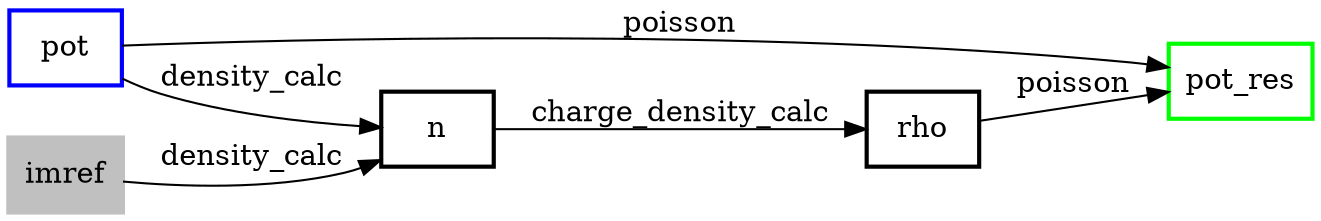 digraph mygraph {
  rankdir = "LR"
  node [shape=box]
  1 [color=blue label="pot
" penwidth=2.0]
  2 [color=green label="pot_res
" penwidth=2.0]
  3 [color=black label="rho
" penwidth=2.0]
  4 [color=black label="n
" penwidth=2.0]
  5 [color=black label="imref
" penwidth=2.0 style=filled color=gray]
  1 -> 2 [label="poisson"]
  3 -> 2 [label="poisson"]
  4 -> 3 [label="charge_density_calc"]
  1 -> 4 [label="density_calc"]
  5 -> 4 [label="density_calc"]
}
